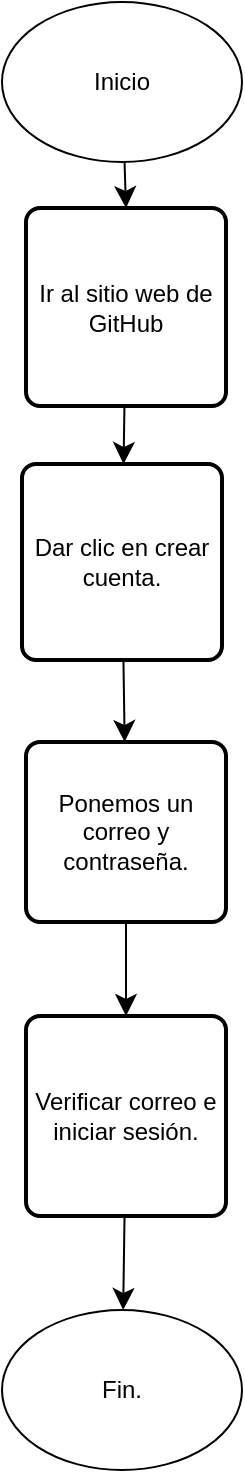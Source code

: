 <mxfile version="26.0.10">
  <diagram name="Página-1" id="jVk-Cz5AYtAvHD9jy12_">
    <mxGraphModel dx="248" dy="916" grid="0" gridSize="10" guides="1" tooltips="1" connect="1" arrows="1" fold="1" page="0" pageScale="1" pageWidth="827" pageHeight="1169" math="0" shadow="0">
      <root>
        <mxCell id="0" />
        <mxCell id="1" parent="0" />
        <mxCell id="yhJ3H4ZDZryoaKYTmpGX-12" value="Fin." style="ellipse;whiteSpace=wrap;html=1;" vertex="1" parent="1">
          <mxGeometry x="341" y="736" width="120" height="80" as="geometry" />
        </mxCell>
        <mxCell id="yhJ3H4ZDZryoaKYTmpGX-4" style="edgeStyle=none;curved=1;rounded=0;orthogonalLoop=1;jettySize=auto;html=1;entryX=0.5;entryY=0;entryDx=0;entryDy=0;fontSize=12;startSize=8;endSize=8;" edge="1" parent="1" source="MGR5xL2XC-PVnOvByvDn-1" target="yhJ3H4ZDZryoaKYTmpGX-2">
          <mxGeometry relative="1" as="geometry" />
        </mxCell>
        <mxCell id="MGR5xL2XC-PVnOvByvDn-1" value="Inicio" style="ellipse;whiteSpace=wrap;html=1;" parent="1" vertex="1">
          <mxGeometry x="341" y="82" width="120" height="80" as="geometry" />
        </mxCell>
        <mxCell id="yhJ3H4ZDZryoaKYTmpGX-6" value="" style="edgeStyle=none;curved=1;rounded=0;orthogonalLoop=1;jettySize=auto;html=1;fontSize=12;startSize=8;endSize=8;" edge="1" parent="1" source="yhJ3H4ZDZryoaKYTmpGX-2" target="yhJ3H4ZDZryoaKYTmpGX-5">
          <mxGeometry relative="1" as="geometry" />
        </mxCell>
        <mxCell id="yhJ3H4ZDZryoaKYTmpGX-2" value="Ir al sitio web de GitHub" style="rounded=1;whiteSpace=wrap;html=1;absoluteArcSize=1;arcSize=14;strokeWidth=2;" vertex="1" parent="1">
          <mxGeometry x="353" y="185" width="100" height="99" as="geometry" />
        </mxCell>
        <mxCell id="yhJ3H4ZDZryoaKYTmpGX-9" style="edgeStyle=none;curved=1;rounded=0;orthogonalLoop=1;jettySize=auto;html=1;fontSize=12;startSize=8;endSize=8;" edge="1" parent="1" source="yhJ3H4ZDZryoaKYTmpGX-5" target="yhJ3H4ZDZryoaKYTmpGX-7">
          <mxGeometry relative="1" as="geometry">
            <mxPoint x="406.165" y="463.577" as="targetPoint" />
          </mxGeometry>
        </mxCell>
        <mxCell id="yhJ3H4ZDZryoaKYTmpGX-5" value="Dar clic en crear cuenta." style="rounded=1;whiteSpace=wrap;html=1;absoluteArcSize=1;arcSize=14;strokeWidth=2;" vertex="1" parent="1">
          <mxGeometry x="351" y="313" width="100" height="98" as="geometry" />
        </mxCell>
        <mxCell id="yhJ3H4ZDZryoaKYTmpGX-11" value="" style="edgeStyle=none;curved=1;rounded=0;orthogonalLoop=1;jettySize=auto;html=1;fontSize=12;startSize=8;endSize=8;" edge="1" parent="1" source="yhJ3H4ZDZryoaKYTmpGX-7" target="yhJ3H4ZDZryoaKYTmpGX-10">
          <mxGeometry relative="1" as="geometry" />
        </mxCell>
        <mxCell id="yhJ3H4ZDZryoaKYTmpGX-7" value="Ponemos un correo y contraseña." style="rounded=1;whiteSpace=wrap;html=1;absoluteArcSize=1;arcSize=14;strokeWidth=2;" vertex="1" parent="1">
          <mxGeometry x="353" y="452" width="100" height="90" as="geometry" />
        </mxCell>
        <mxCell id="yhJ3H4ZDZryoaKYTmpGX-13" value="" style="edgeStyle=none;curved=1;rounded=0;orthogonalLoop=1;jettySize=auto;html=1;fontSize=12;startSize=8;endSize=8;" edge="1" parent="1" source="yhJ3H4ZDZryoaKYTmpGX-10" target="yhJ3H4ZDZryoaKYTmpGX-12">
          <mxGeometry relative="1" as="geometry" />
        </mxCell>
        <mxCell id="yhJ3H4ZDZryoaKYTmpGX-10" value="Verificar correo e iniciar sesión." style="rounded=1;whiteSpace=wrap;html=1;absoluteArcSize=1;arcSize=14;strokeWidth=2;" vertex="1" parent="1">
          <mxGeometry x="353" y="589" width="100" height="100" as="geometry" />
        </mxCell>
      </root>
    </mxGraphModel>
  </diagram>
</mxfile>

